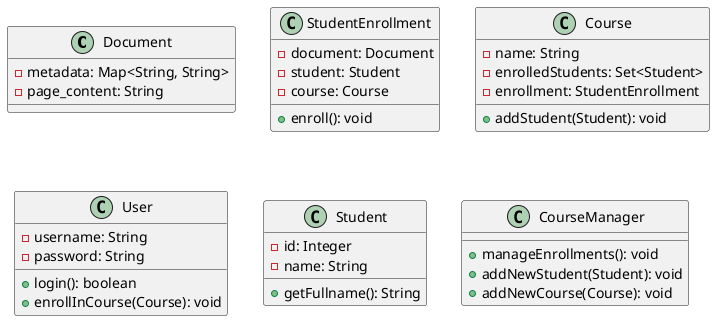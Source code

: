 @startuml

class Document {
  - metadata: Map<String, String>
  - page_content: String
}

class StudentEnrollment {
  - document: Document
  - student: Student
  - course: Course
  + enroll(): void
}

class Course {
  - name: String
  - enrolledStudents: Set<Student>
  - enrollment: StudentEnrollment
  + addStudent(Student): void
}

class User {
  - username: String
  - password: String
  + login(): boolean
  + enrollInCourse(Course): void
}

class Student {
  - id: Integer
  - name: String
  + getFullname(): String
}

class CourseManager {
  + manageEnrollments(): void
  + addNewStudent(Student): void
  + addNewCourse(Course): void
}

@enduml